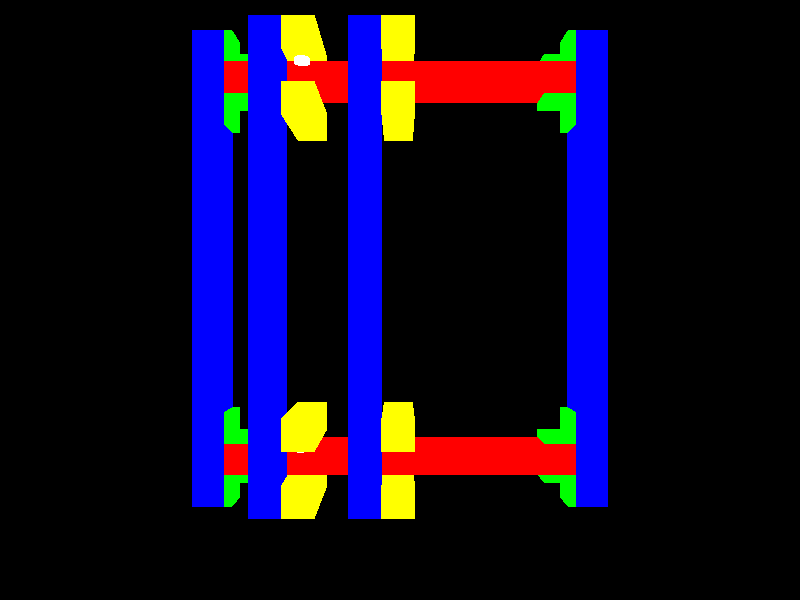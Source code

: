 camera {
 location <250,900,250>
 look_at <250,0,250>
}

global_settings {
 ambient_light 0
}

light_source {
 <-50,400,-50>, 0.2
}

light_source {
 <-50,400,-250>, 0.2
}
light_source {
 <500,400,-50>, 0.2
}
light_source {
 <500,400,-250>, 0.2
}

#declare w = 45;

#declare winkel =
merge {
 box {
  <0,0,-w/2>,<w/4,w,w/2>
 }
 box {
  <w/4,0,-w/2>,<w,w/4,w/2>
 }
 texture {
  pigment {
   color <0,2,0>
  }
 }
}

#declare xlaenge = 500;

#declare xdistance = 500;

#declare winkelcount = 0;

#declare xfuehrung =
box {
 <0,0,0>, <xlaenge,w,w>
 texture {
  pigment{
   color <2,0,0>
  }
 }
}
#declare xverbindung = box{
 <0,0,-w>, <w,w,xdistance + 3 * w>
 texture {
  pigment {
   color <0,0,2>
  }
 }
}


object {
 xfuehrung
}
object {
 xfuehrung
 translate <0,0,w + xdistance>
}

object {
 xverbindung
 translate <-w,0,0>
}

object {
 xverbindung
 translate <xlaenge,0,0>
}

// Schlitten der X-Achse

#declare schlittensenkrecht = box {
 <0,-w,-w>,<w,w,0>
}

#declare bbouter = 11;
#declare bbwidth = 7;
#declare bbinner = 4;

#declare bb = difference {
 cylinder {
  <0,0,0>,<0,0,bbwidth>,bbouter
 }
 cylinder {
  <0,0,-1>,<0,0,bbwidth + 1>,bbinner
 }
 texture {
  pigment {
   color <2,2,2>
  }
 }
}

#declare xpos = 2*w;

#declare schlitten =
union {
 union {
  box {
   <0,-w,-w>,<w,2*w,0>
  }
  box {
   <0,-w,w>,<w,2*w,2*w>
  }
  box {
   <3*w,-w,-w>,<4*w,2*w,0>
  }
  box {
   <3*w,-w,w>,<4*w,2*w,2*w>
  }
  texture {
   pigment {
    color <2,2,0>
   }
  }
 }
 union {
  object {
   bb
   translate <w/2, w + bbouter, w - bbwidth>
  }
 }
}

object {
 schlitten
 translate <xpos,0,0>
}

object {
 schlitten
 translate <xpos,0,xdistance + w>
}

// Verbindung x-Achse links
object {
 winkel
 #declare winkelcount = winkelcount + 1;
 rotate <-90,0,0>
 translate <0,w/2,0>
}


object {
 winkel
 #declare winkelcount = winkelcount + 1;
 rotate <90,0,0>
 translate <0,w/2,w>
}

object {
 winkel
 #declare winkelcount = winkelcount + 1;
 rotate <-90,0,0>
 translate <0,w/2,xdistance + w>
}


object {
 winkel
 #declare winkelcount = winkelcount + 1;
 rotate <90,0,0>
 translate <0,w/2,xdistance + 2*w>
}

// Verbindung x-Achse rechts

object {
 winkel
 #declare winkelcount = winkelcount + 1;
 rotate <-90,0,180>
 translate <xlaenge,w/2,0>
}


object {
 winkel
 #declare winkelcount = winkelcount + 1;
 rotate <90,0,180>
 translate <xlaenge,w/2,w>
}

object {
 winkel
 #declare winkelcount = winkelcount + 1;
 rotate <-90,0,180>
 translate <xlaenge,w/2,xdistance + w>
}


object {
 winkel
 #declare winkelcount = winkelcount + 1;
 rotate <90,0,180>
 translate <xlaenge,w/2,xdistance + 2*w>
}

#declare yachse = union {
 box {
  <-w,w,-w>,<0,2*w,xdistance + 3 * w>
 }
 box {
  <2*w,w,-w>,<3*w,2*w,xdistance + 3 * w>
 }
 texture {
  pigment {
   color rgb <0,0,2>
  }
 }
}

object {
 yachse
 translate <xpos,0,0>
}

// Rest


object {
 winkel
 #declare winkelcount = winkelcount + 1;
 rotate <-90,0,0>
 translate <0,w/2,0>
}


object {
 winkel
 #declare winkelcount = winkelcount + 1;
 rotate <-90,0,0>
 translate <0,w/2,0>
}


object {
 winkel
 #declare winkelcount = winkelcount + 1;
 rotate <-90,0,0>
 translate <0,w/2,0>
}


object {
 winkel
 #declare winkelcount = winkelcount + 1;
 rotate <-90,0,0>
 translate <0,w/2,0>
}


object {
 winkel
 #declare winkelcount = winkelcount + 1;
 rotate <-90,0,0>
 translate <0,w/2,0>
}


object {
 winkel
 #declare winkelcount = winkelcount + 1;
 rotate <-90,0,0>
 translate <0,w/2,0>
}


object {
 winkel
 #declare winkelcount = winkelcount + 1;
 rotate <-90,0,0>
 translate <0,w/2,0>
}


object {
 winkel
 #declare winkelcount = winkelcount + 1;
 rotate <-90,0,0>
 translate <0,w/2,0>
}


object {
 winkel
 #declare winkelcount = winkelcount + 1;
 rotate <-90,0,0>
 translate <0,w/2,0>
}




